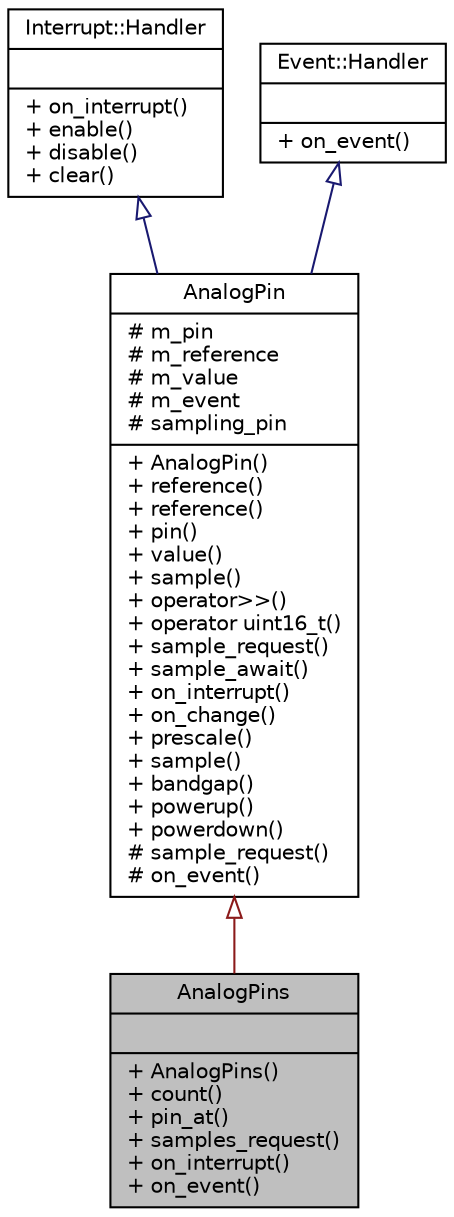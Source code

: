 digraph "AnalogPins"
{
  edge [fontname="Helvetica",fontsize="10",labelfontname="Helvetica",labelfontsize="10"];
  node [fontname="Helvetica",fontsize="10",shape=record];
  Node1 [label="{AnalogPins\n||+ AnalogPins()\l+ count()\l+ pin_at()\l+ samples_request()\l+ on_interrupt()\l+ on_event()\l}",height=0.2,width=0.4,color="black", fillcolor="grey75", style="filled", fontcolor="black"];
  Node2 -> Node1 [dir="back",color="firebrick4",fontsize="10",style="solid",arrowtail="onormal",fontname="Helvetica"];
  Node2 [label="{AnalogPin\n|# m_pin\l# m_reference\l# m_value\l# m_event\l# sampling_pin\l|+ AnalogPin()\l+ reference()\l+ reference()\l+ pin()\l+ value()\l+ sample()\l+ operator\>\>()\l+ operator uint16_t()\l+ sample_request()\l+ sample_await()\l+ on_interrupt()\l+ on_change()\l+ prescale()\l+ sample()\l+ bandgap()\l+ powerup()\l+ powerdown()\l# sample_request()\l# on_event()\l}",height=0.2,width=0.4,color="black", fillcolor="white", style="filled",URL="$de/dce/classAnalogPin.html"];
  Node3 -> Node2 [dir="back",color="midnightblue",fontsize="10",style="solid",arrowtail="onormal",fontname="Helvetica"];
  Node3 [label="{Interrupt::Handler\n||+ on_interrupt()\l+ enable()\l+ disable()\l+ clear()\l}",height=0.2,width=0.4,color="black", fillcolor="white", style="filled",URL="$d9/df8/classInterrupt_1_1Handler.html"];
  Node4 -> Node2 [dir="back",color="midnightblue",fontsize="10",style="solid",arrowtail="onormal",fontname="Helvetica"];
  Node4 [label="{Event::Handler\n||+ on_event()\l}",height=0.2,width=0.4,color="black", fillcolor="white", style="filled",URL="$d3/d51/classEvent_1_1Handler.html"];
}
